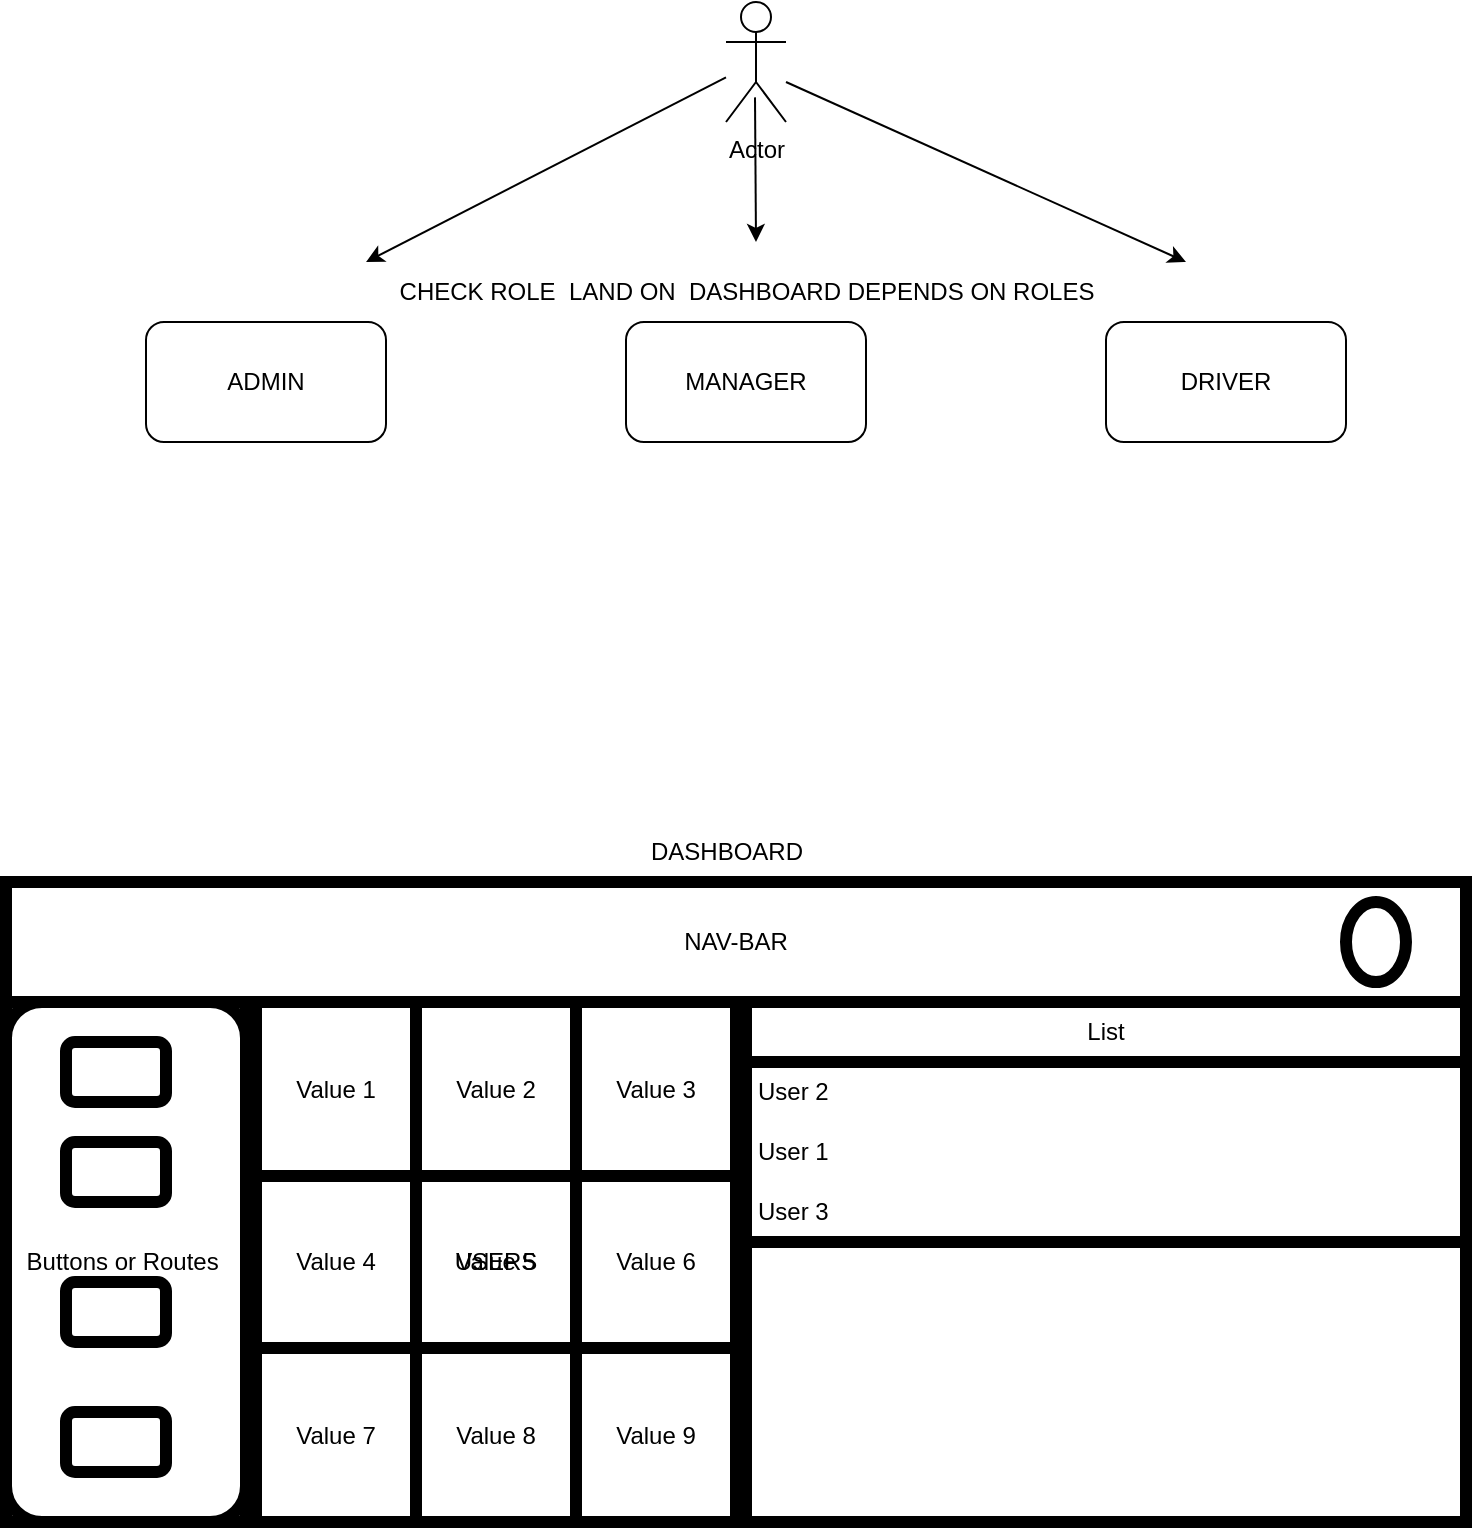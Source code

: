 <mxfile>
    <diagram id="yiELkMJREGLVI4ka5MWX" name="Page-1">
        <mxGraphModel dx="817" dy="460" grid="1" gridSize="10" guides="1" tooltips="1" connect="1" arrows="1" fold="1" page="1" pageScale="1" pageWidth="850" pageHeight="1100" math="0" shadow="0">
            <root>
                <mxCell id="0"/>
                <mxCell id="1" parent="0"/>
                <mxCell id="3" value="ADMIN" style="rounded=1;whiteSpace=wrap;html=1;" parent="1" vertex="1">
                    <mxGeometry x="90" y="160" width="120" height="60" as="geometry"/>
                </mxCell>
                <mxCell id="4" value="MANAGER" style="rounded=1;whiteSpace=wrap;html=1;" parent="1" vertex="1">
                    <mxGeometry x="330" y="160" width="120" height="60" as="geometry"/>
                </mxCell>
                <mxCell id="5" value="DRIVER" style="rounded=1;whiteSpace=wrap;html=1;" parent="1" vertex="1">
                    <mxGeometry x="570" y="160" width="120" height="60" as="geometry"/>
                </mxCell>
                <mxCell id="7" value="" style="edgeStyle=none;html=1;" parent="1" source="6" edge="1">
                    <mxGeometry relative="1" as="geometry">
                        <mxPoint x="200" y="130" as="targetPoint"/>
                    </mxGeometry>
                </mxCell>
                <mxCell id="6" value="Actor" style="shape=umlActor;verticalLabelPosition=bottom;verticalAlign=top;html=1;outlineConnect=0;" parent="1" vertex="1">
                    <mxGeometry x="380" width="30" height="60" as="geometry"/>
                </mxCell>
                <mxCell id="8" value="" style="edgeStyle=none;html=1;" parent="1" edge="1">
                    <mxGeometry relative="1" as="geometry">
                        <mxPoint x="394.5" y="47.692" as="sourcePoint"/>
                        <mxPoint x="395" y="120" as="targetPoint"/>
                    </mxGeometry>
                </mxCell>
                <mxCell id="9" value="" style="edgeStyle=none;html=1;" parent="1" edge="1">
                    <mxGeometry relative="1" as="geometry">
                        <mxPoint x="410" y="40.002" as="sourcePoint"/>
                        <mxPoint x="610" y="130" as="targetPoint"/>
                    </mxGeometry>
                </mxCell>
                <mxCell id="13" value="CHECK ROLE&amp;nbsp; LAND ON&amp;nbsp; DASHBOARD DEPENDS ON ROLES" style="text;html=1;align=center;verticalAlign=middle;resizable=0;points=[];autosize=1;strokeColor=none;fillColor=none;" parent="1" vertex="1">
                    <mxGeometry x="205" y="130" width="370" height="30" as="geometry"/>
                </mxCell>
                <mxCell id="17" value="" style="whiteSpace=wrap;html=1;strokeWidth=6;" vertex="1" parent="1">
                    <mxGeometry x="20" y="440" width="730" height="320" as="geometry"/>
                </mxCell>
                <mxCell id="20" value="NAV-BAR" style="rounded=0;whiteSpace=wrap;html=1;strokeWidth=6;" vertex="1" parent="1">
                    <mxGeometry x="20" y="440" width="730" height="60" as="geometry"/>
                </mxCell>
                <mxCell id="21" value="" style="ellipse;whiteSpace=wrap;html=1;strokeWidth=6;" vertex="1" parent="1">
                    <mxGeometry x="690" y="450" width="30" height="40" as="geometry"/>
                </mxCell>
                <mxCell id="23" value="Buttons or Routes&amp;nbsp;" style="rounded=1;whiteSpace=wrap;html=1;strokeWidth=6;" vertex="1" parent="1">
                    <mxGeometry x="20" y="500" width="120" height="260" as="geometry"/>
                </mxCell>
                <mxCell id="24" value="USERS" style="rounded=0;whiteSpace=wrap;html=1;strokeWidth=6;" vertex="1" parent="1">
                    <mxGeometry x="140" y="500" width="250" height="260" as="geometry"/>
                </mxCell>
                <mxCell id="25" value="" style="rounded=1;whiteSpace=wrap;html=1;strokeWidth=6;" vertex="1" parent="1">
                    <mxGeometry x="50" y="520" width="50" height="30" as="geometry"/>
                </mxCell>
                <mxCell id="26" value="" style="rounded=1;whiteSpace=wrap;html=1;strokeWidth=6;" vertex="1" parent="1">
                    <mxGeometry x="50" y="570" width="50" height="30" as="geometry"/>
                </mxCell>
                <mxCell id="27" value="" style="rounded=1;whiteSpace=wrap;html=1;strokeWidth=6;" vertex="1" parent="1">
                    <mxGeometry x="50" y="640" width="50" height="30" as="geometry"/>
                </mxCell>
                <mxCell id="28" value="" style="rounded=1;whiteSpace=wrap;html=1;strokeWidth=6;" vertex="1" parent="1">
                    <mxGeometry x="50" y="705" width="50" height="30" as="geometry"/>
                </mxCell>
                <mxCell id="30" value="" style="childLayout=tableLayout;recursiveResize=0;shadow=0;fillColor=none;strokeWidth=6;" vertex="1" parent="1">
                    <mxGeometry x="145" y="500" width="240" height="260" as="geometry"/>
                </mxCell>
                <mxCell id="31" value="" style="shape=tableRow;horizontal=0;startSize=0;swimlaneHead=0;swimlaneBody=0;top=0;left=0;bottom=0;right=0;dropTarget=0;collapsible=0;recursiveResize=0;expand=0;fontStyle=0;fillColor=none;strokeColor=inherit;strokeWidth=6;" vertex="1" parent="30">
                    <mxGeometry width="240" height="87" as="geometry"/>
                </mxCell>
                <mxCell id="32" value="Value 1" style="connectable=0;recursiveResize=0;strokeColor=inherit;fillColor=none;align=center;whiteSpace=wrap;html=1;strokeWidth=6;" vertex="1" parent="31">
                    <mxGeometry width="80" height="87" as="geometry">
                        <mxRectangle width="80" height="87" as="alternateBounds"/>
                    </mxGeometry>
                </mxCell>
                <mxCell id="33" value="Value 2" style="connectable=0;recursiveResize=0;strokeColor=inherit;fillColor=none;align=center;whiteSpace=wrap;html=1;strokeWidth=6;" vertex="1" parent="31">
                    <mxGeometry x="80" width="80" height="87" as="geometry">
                        <mxRectangle width="80" height="87" as="alternateBounds"/>
                    </mxGeometry>
                </mxCell>
                <mxCell id="34" value="Value 3" style="connectable=0;recursiveResize=0;strokeColor=inherit;fillColor=none;align=center;whiteSpace=wrap;html=1;strokeWidth=6;" vertex="1" parent="31">
                    <mxGeometry x="160" width="80" height="87" as="geometry">
                        <mxRectangle width="80" height="87" as="alternateBounds"/>
                    </mxGeometry>
                </mxCell>
                <mxCell id="35" style="shape=tableRow;horizontal=0;startSize=0;swimlaneHead=0;swimlaneBody=0;top=0;left=0;bottom=0;right=0;dropTarget=0;collapsible=0;recursiveResize=0;expand=0;fontStyle=0;fillColor=none;strokeColor=inherit;strokeWidth=6;" vertex="1" parent="30">
                    <mxGeometry y="87" width="240" height="86" as="geometry"/>
                </mxCell>
                <mxCell id="36" value="Value 4" style="connectable=0;recursiveResize=0;strokeColor=inherit;fillColor=none;align=center;whiteSpace=wrap;html=1;strokeWidth=6;" vertex="1" parent="35">
                    <mxGeometry width="80" height="86" as="geometry">
                        <mxRectangle width="80" height="86" as="alternateBounds"/>
                    </mxGeometry>
                </mxCell>
                <mxCell id="37" value="Value 5" style="connectable=0;recursiveResize=0;strokeColor=inherit;fillColor=none;align=center;whiteSpace=wrap;html=1;strokeWidth=6;" vertex="1" parent="35">
                    <mxGeometry x="80" width="80" height="86" as="geometry">
                        <mxRectangle width="80" height="86" as="alternateBounds"/>
                    </mxGeometry>
                </mxCell>
                <mxCell id="38" value="Value 6" style="connectable=0;recursiveResize=0;strokeColor=inherit;fillColor=none;align=center;whiteSpace=wrap;html=1;strokeWidth=6;" vertex="1" parent="35">
                    <mxGeometry x="160" width="80" height="86" as="geometry">
                        <mxRectangle width="80" height="86" as="alternateBounds"/>
                    </mxGeometry>
                </mxCell>
                <mxCell id="39" style="shape=tableRow;horizontal=0;startSize=0;swimlaneHead=0;swimlaneBody=0;top=0;left=0;bottom=0;right=0;dropTarget=0;collapsible=0;recursiveResize=0;expand=0;fontStyle=0;fillColor=none;strokeColor=inherit;strokeWidth=6;" vertex="1" parent="30">
                    <mxGeometry y="173" width="240" height="87" as="geometry"/>
                </mxCell>
                <mxCell id="40" value="Value 7" style="connectable=0;recursiveResize=0;strokeColor=inherit;fillColor=none;align=center;whiteSpace=wrap;html=1;strokeWidth=6;" vertex="1" parent="39">
                    <mxGeometry width="80" height="87" as="geometry">
                        <mxRectangle width="80" height="87" as="alternateBounds"/>
                    </mxGeometry>
                </mxCell>
                <mxCell id="41" value="Value 8" style="connectable=0;recursiveResize=0;strokeColor=inherit;fillColor=none;align=center;whiteSpace=wrap;html=1;strokeWidth=6;" vertex="1" parent="39">
                    <mxGeometry x="80" width="80" height="87" as="geometry">
                        <mxRectangle width="80" height="87" as="alternateBounds"/>
                    </mxGeometry>
                </mxCell>
                <mxCell id="42" value="Value 9" style="connectable=0;recursiveResize=0;strokeColor=inherit;fillColor=none;align=center;whiteSpace=wrap;html=1;strokeWidth=6;" vertex="1" parent="39">
                    <mxGeometry x="160" width="80" height="87" as="geometry">
                        <mxRectangle width="80" height="87" as="alternateBounds"/>
                    </mxGeometry>
                </mxCell>
                <mxCell id="43" value="List" style="swimlane;fontStyle=0;childLayout=stackLayout;horizontal=1;startSize=30;horizontalStack=0;resizeParent=1;resizeParentMax=0;resizeLast=0;collapsible=1;marginBottom=0;whiteSpace=wrap;html=1;strokeWidth=6;" vertex="1" parent="1">
                    <mxGeometry x="390" y="500" width="360" height="120" as="geometry"/>
                </mxCell>
                <mxCell id="44" value="User 2" style="text;strokeColor=none;fillColor=none;align=left;verticalAlign=middle;spacingLeft=4;spacingRight=4;overflow=hidden;points=[[0,0.5],[1,0.5]];portConstraint=eastwest;rotatable=0;whiteSpace=wrap;html=1;strokeWidth=6;" vertex="1" parent="43">
                    <mxGeometry y="30" width="360" height="30" as="geometry"/>
                </mxCell>
                <mxCell id="45" value="User 1" style="text;strokeColor=none;fillColor=none;align=left;verticalAlign=middle;spacingLeft=4;spacingRight=4;overflow=hidden;points=[[0,0.5],[1,0.5]];portConstraint=eastwest;rotatable=0;whiteSpace=wrap;html=1;strokeWidth=6;" vertex="1" parent="43">
                    <mxGeometry y="60" width="360" height="30" as="geometry"/>
                </mxCell>
                <mxCell id="46" value="User 3" style="text;strokeColor=none;fillColor=none;align=left;verticalAlign=middle;spacingLeft=4;spacingRight=4;overflow=hidden;points=[[0,0.5],[1,0.5]];portConstraint=eastwest;rotatable=0;whiteSpace=wrap;html=1;strokeWidth=6;" vertex="1" parent="43">
                    <mxGeometry y="90" width="360" height="30" as="geometry"/>
                </mxCell>
                <mxCell id="47" value="DASHBOARD" style="text;html=1;align=center;verticalAlign=middle;resizable=0;points=[];autosize=1;strokeColor=none;fillColor=none;" vertex="1" parent="1">
                    <mxGeometry x="330" y="410" width="100" height="30" as="geometry"/>
                </mxCell>
            </root>
        </mxGraphModel>
    </diagram>
</mxfile>